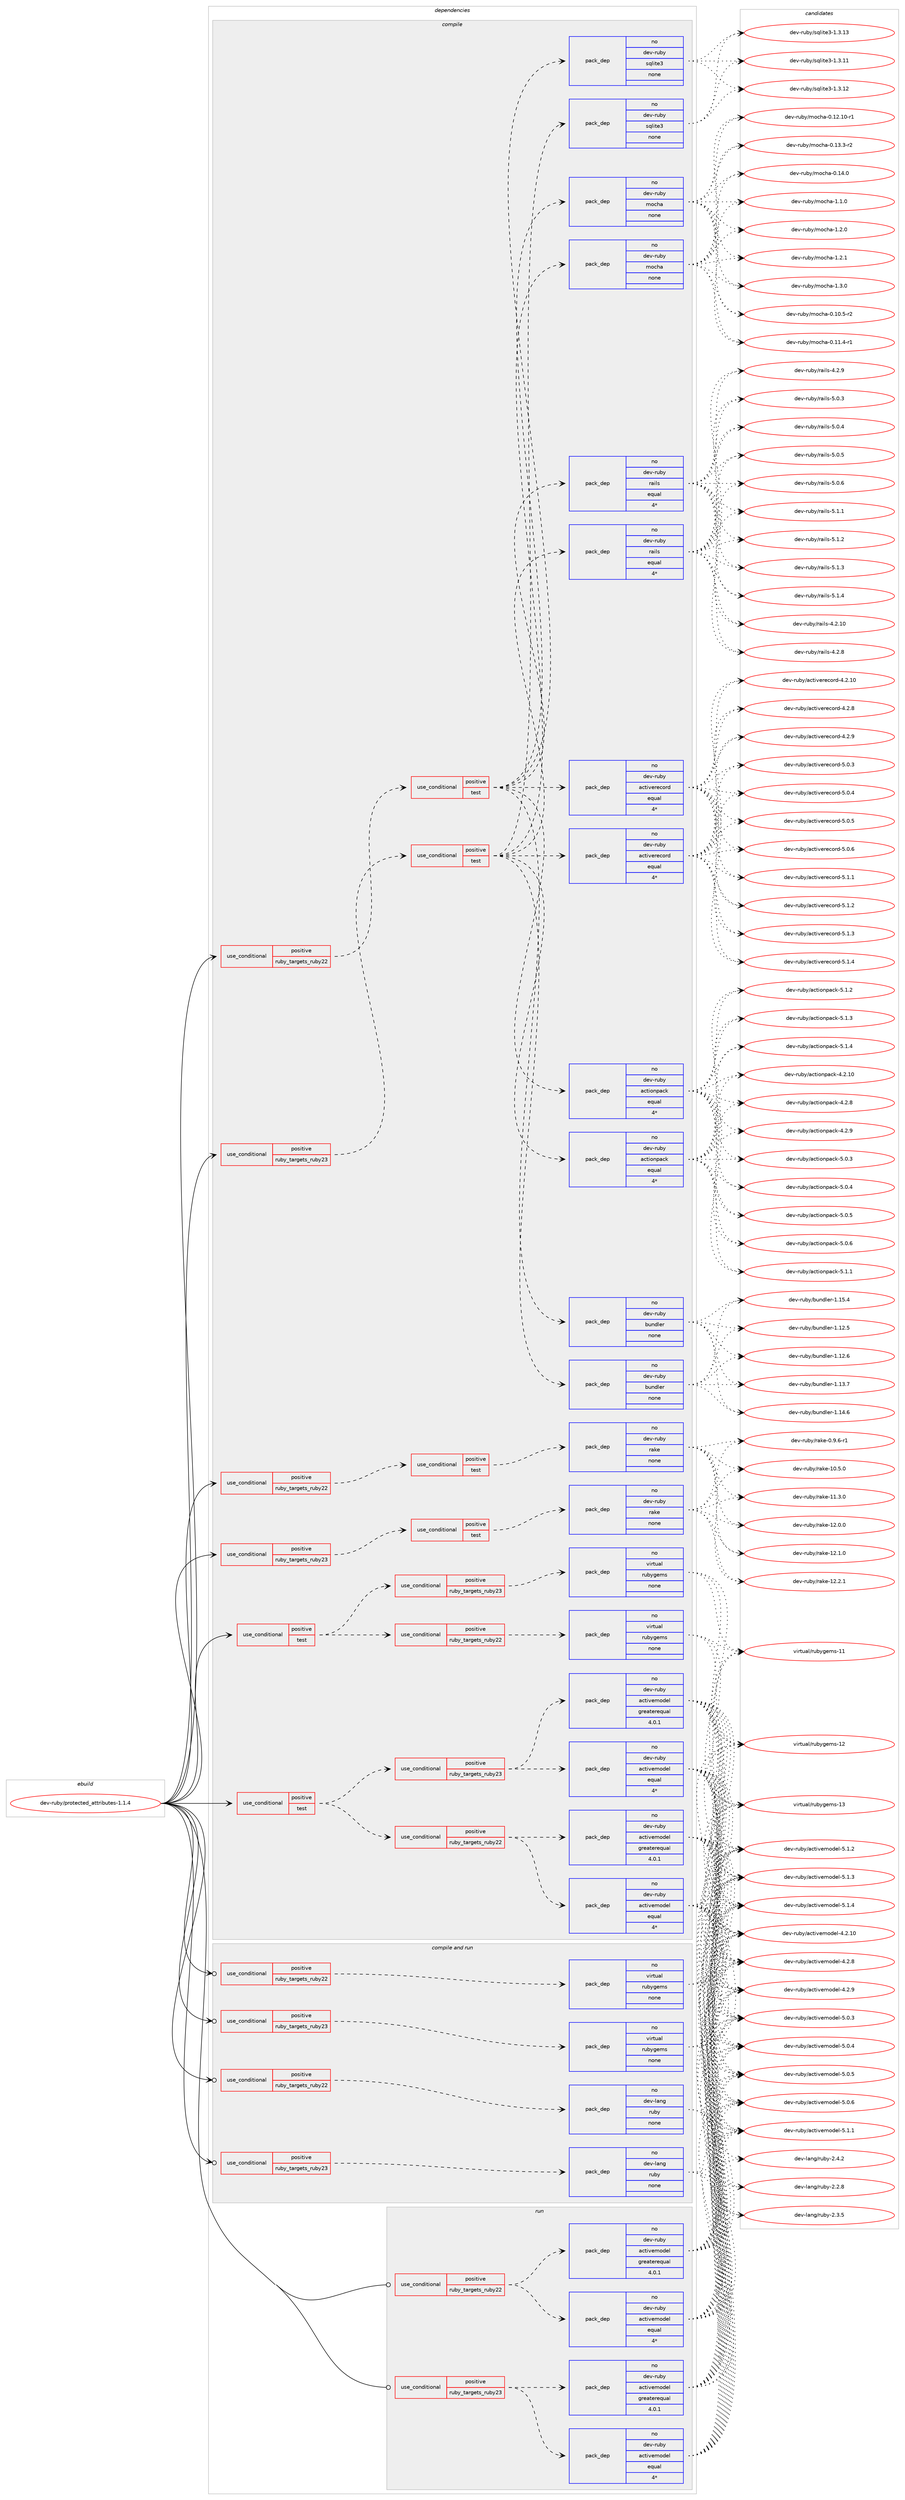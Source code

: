 digraph prolog {

# *************
# Graph options
# *************

newrank=true;
concentrate=true;
compound=true;
graph [rankdir=LR,fontname=Helvetica,fontsize=10,ranksep=1.5];#, ranksep=2.5, nodesep=0.2];
edge  [arrowhead=vee];
node  [fontname=Helvetica,fontsize=10];

# **********
# The ebuild
# **********

subgraph cluster_leftcol {
color=gray;
rank=same;
label=<<i>ebuild</i>>;
id [label="dev-ruby/protected_attributes-1.1.4", color=red, width=4, href="../dev-ruby/protected_attributes-1.1.4.svg"];
}

# ****************
# The dependencies
# ****************

subgraph cluster_midcol {
color=gray;
label=<<i>dependencies</i>>;
subgraph cluster_compile {
fillcolor="#eeeeee";
style=filled;
label=<<i>compile</i>>;
subgraph cond65537 {
dependency254802 [label=<<TABLE BORDER="0" CELLBORDER="1" CELLSPACING="0" CELLPADDING="4"><TR><TD ROWSPAN="3" CELLPADDING="10">use_conditional</TD></TR><TR><TD>positive</TD></TR><TR><TD>ruby_targets_ruby22</TD></TR></TABLE>>, shape=none, color=red];
subgraph cond65538 {
dependency254803 [label=<<TABLE BORDER="0" CELLBORDER="1" CELLSPACING="0" CELLPADDING="4"><TR><TD ROWSPAN="3" CELLPADDING="10">use_conditional</TD></TR><TR><TD>positive</TD></TR><TR><TD>test</TD></TR></TABLE>>, shape=none, color=red];
subgraph pack185151 {
dependency254804 [label=<<TABLE BORDER="0" CELLBORDER="1" CELLSPACING="0" CELLPADDING="4" WIDTH="220"><TR><TD ROWSPAN="6" CELLPADDING="30">pack_dep</TD></TR><TR><TD WIDTH="110">no</TD></TR><TR><TD>dev-ruby</TD></TR><TR><TD>bundler</TD></TR><TR><TD>none</TD></TR><TR><TD></TD></TR></TABLE>>, shape=none, color=blue];
}
dependency254803:e -> dependency254804:w [weight=20,style="dashed",arrowhead="vee"];
subgraph pack185152 {
dependency254805 [label=<<TABLE BORDER="0" CELLBORDER="1" CELLSPACING="0" CELLPADDING="4" WIDTH="220"><TR><TD ROWSPAN="6" CELLPADDING="30">pack_dep</TD></TR><TR><TD WIDTH="110">no</TD></TR><TR><TD>dev-ruby</TD></TR><TR><TD>actionpack</TD></TR><TR><TD>equal</TD></TR><TR><TD>4*</TD></TR></TABLE>>, shape=none, color=blue];
}
dependency254803:e -> dependency254805:w [weight=20,style="dashed",arrowhead="vee"];
subgraph pack185153 {
dependency254806 [label=<<TABLE BORDER="0" CELLBORDER="1" CELLSPACING="0" CELLPADDING="4" WIDTH="220"><TR><TD ROWSPAN="6" CELLPADDING="30">pack_dep</TD></TR><TR><TD WIDTH="110">no</TD></TR><TR><TD>dev-ruby</TD></TR><TR><TD>activerecord</TD></TR><TR><TD>equal</TD></TR><TR><TD>4*</TD></TR></TABLE>>, shape=none, color=blue];
}
dependency254803:e -> dependency254806:w [weight=20,style="dashed",arrowhead="vee"];
subgraph pack185154 {
dependency254807 [label=<<TABLE BORDER="0" CELLBORDER="1" CELLSPACING="0" CELLPADDING="4" WIDTH="220"><TR><TD ROWSPAN="6" CELLPADDING="30">pack_dep</TD></TR><TR><TD WIDTH="110">no</TD></TR><TR><TD>dev-ruby</TD></TR><TR><TD>rails</TD></TR><TR><TD>equal</TD></TR><TR><TD>4*</TD></TR></TABLE>>, shape=none, color=blue];
}
dependency254803:e -> dependency254807:w [weight=20,style="dashed",arrowhead="vee"];
subgraph pack185155 {
dependency254808 [label=<<TABLE BORDER="0" CELLBORDER="1" CELLSPACING="0" CELLPADDING="4" WIDTH="220"><TR><TD ROWSPAN="6" CELLPADDING="30">pack_dep</TD></TR><TR><TD WIDTH="110">no</TD></TR><TR><TD>dev-ruby</TD></TR><TR><TD>mocha</TD></TR><TR><TD>none</TD></TR><TR><TD></TD></TR></TABLE>>, shape=none, color=blue];
}
dependency254803:e -> dependency254808:w [weight=20,style="dashed",arrowhead="vee"];
subgraph pack185156 {
dependency254809 [label=<<TABLE BORDER="0" CELLBORDER="1" CELLSPACING="0" CELLPADDING="4" WIDTH="220"><TR><TD ROWSPAN="6" CELLPADDING="30">pack_dep</TD></TR><TR><TD WIDTH="110">no</TD></TR><TR><TD>dev-ruby</TD></TR><TR><TD>sqlite3</TD></TR><TR><TD>none</TD></TR><TR><TD></TD></TR></TABLE>>, shape=none, color=blue];
}
dependency254803:e -> dependency254809:w [weight=20,style="dashed",arrowhead="vee"];
}
dependency254802:e -> dependency254803:w [weight=20,style="dashed",arrowhead="vee"];
}
id:e -> dependency254802:w [weight=20,style="solid",arrowhead="vee"];
subgraph cond65539 {
dependency254810 [label=<<TABLE BORDER="0" CELLBORDER="1" CELLSPACING="0" CELLPADDING="4"><TR><TD ROWSPAN="3" CELLPADDING="10">use_conditional</TD></TR><TR><TD>positive</TD></TR><TR><TD>ruby_targets_ruby22</TD></TR></TABLE>>, shape=none, color=red];
subgraph cond65540 {
dependency254811 [label=<<TABLE BORDER="0" CELLBORDER="1" CELLSPACING="0" CELLPADDING="4"><TR><TD ROWSPAN="3" CELLPADDING="10">use_conditional</TD></TR><TR><TD>positive</TD></TR><TR><TD>test</TD></TR></TABLE>>, shape=none, color=red];
subgraph pack185157 {
dependency254812 [label=<<TABLE BORDER="0" CELLBORDER="1" CELLSPACING="0" CELLPADDING="4" WIDTH="220"><TR><TD ROWSPAN="6" CELLPADDING="30">pack_dep</TD></TR><TR><TD WIDTH="110">no</TD></TR><TR><TD>dev-ruby</TD></TR><TR><TD>rake</TD></TR><TR><TD>none</TD></TR><TR><TD></TD></TR></TABLE>>, shape=none, color=blue];
}
dependency254811:e -> dependency254812:w [weight=20,style="dashed",arrowhead="vee"];
}
dependency254810:e -> dependency254811:w [weight=20,style="dashed",arrowhead="vee"];
}
id:e -> dependency254810:w [weight=20,style="solid",arrowhead="vee"];
subgraph cond65541 {
dependency254813 [label=<<TABLE BORDER="0" CELLBORDER="1" CELLSPACING="0" CELLPADDING="4"><TR><TD ROWSPAN="3" CELLPADDING="10">use_conditional</TD></TR><TR><TD>positive</TD></TR><TR><TD>ruby_targets_ruby23</TD></TR></TABLE>>, shape=none, color=red];
subgraph cond65542 {
dependency254814 [label=<<TABLE BORDER="0" CELLBORDER="1" CELLSPACING="0" CELLPADDING="4"><TR><TD ROWSPAN="3" CELLPADDING="10">use_conditional</TD></TR><TR><TD>positive</TD></TR><TR><TD>test</TD></TR></TABLE>>, shape=none, color=red];
subgraph pack185158 {
dependency254815 [label=<<TABLE BORDER="0" CELLBORDER="1" CELLSPACING="0" CELLPADDING="4" WIDTH="220"><TR><TD ROWSPAN="6" CELLPADDING="30">pack_dep</TD></TR><TR><TD WIDTH="110">no</TD></TR><TR><TD>dev-ruby</TD></TR><TR><TD>bundler</TD></TR><TR><TD>none</TD></TR><TR><TD></TD></TR></TABLE>>, shape=none, color=blue];
}
dependency254814:e -> dependency254815:w [weight=20,style="dashed",arrowhead="vee"];
subgraph pack185159 {
dependency254816 [label=<<TABLE BORDER="0" CELLBORDER="1" CELLSPACING="0" CELLPADDING="4" WIDTH="220"><TR><TD ROWSPAN="6" CELLPADDING="30">pack_dep</TD></TR><TR><TD WIDTH="110">no</TD></TR><TR><TD>dev-ruby</TD></TR><TR><TD>actionpack</TD></TR><TR><TD>equal</TD></TR><TR><TD>4*</TD></TR></TABLE>>, shape=none, color=blue];
}
dependency254814:e -> dependency254816:w [weight=20,style="dashed",arrowhead="vee"];
subgraph pack185160 {
dependency254817 [label=<<TABLE BORDER="0" CELLBORDER="1" CELLSPACING="0" CELLPADDING="4" WIDTH="220"><TR><TD ROWSPAN="6" CELLPADDING="30">pack_dep</TD></TR><TR><TD WIDTH="110">no</TD></TR><TR><TD>dev-ruby</TD></TR><TR><TD>activerecord</TD></TR><TR><TD>equal</TD></TR><TR><TD>4*</TD></TR></TABLE>>, shape=none, color=blue];
}
dependency254814:e -> dependency254817:w [weight=20,style="dashed",arrowhead="vee"];
subgraph pack185161 {
dependency254818 [label=<<TABLE BORDER="0" CELLBORDER="1" CELLSPACING="0" CELLPADDING="4" WIDTH="220"><TR><TD ROWSPAN="6" CELLPADDING="30">pack_dep</TD></TR><TR><TD WIDTH="110">no</TD></TR><TR><TD>dev-ruby</TD></TR><TR><TD>rails</TD></TR><TR><TD>equal</TD></TR><TR><TD>4*</TD></TR></TABLE>>, shape=none, color=blue];
}
dependency254814:e -> dependency254818:w [weight=20,style="dashed",arrowhead="vee"];
subgraph pack185162 {
dependency254819 [label=<<TABLE BORDER="0" CELLBORDER="1" CELLSPACING="0" CELLPADDING="4" WIDTH="220"><TR><TD ROWSPAN="6" CELLPADDING="30">pack_dep</TD></TR><TR><TD WIDTH="110">no</TD></TR><TR><TD>dev-ruby</TD></TR><TR><TD>mocha</TD></TR><TR><TD>none</TD></TR><TR><TD></TD></TR></TABLE>>, shape=none, color=blue];
}
dependency254814:e -> dependency254819:w [weight=20,style="dashed",arrowhead="vee"];
subgraph pack185163 {
dependency254820 [label=<<TABLE BORDER="0" CELLBORDER="1" CELLSPACING="0" CELLPADDING="4" WIDTH="220"><TR><TD ROWSPAN="6" CELLPADDING="30">pack_dep</TD></TR><TR><TD WIDTH="110">no</TD></TR><TR><TD>dev-ruby</TD></TR><TR><TD>sqlite3</TD></TR><TR><TD>none</TD></TR><TR><TD></TD></TR></TABLE>>, shape=none, color=blue];
}
dependency254814:e -> dependency254820:w [weight=20,style="dashed",arrowhead="vee"];
}
dependency254813:e -> dependency254814:w [weight=20,style="dashed",arrowhead="vee"];
}
id:e -> dependency254813:w [weight=20,style="solid",arrowhead="vee"];
subgraph cond65543 {
dependency254821 [label=<<TABLE BORDER="0" CELLBORDER="1" CELLSPACING="0" CELLPADDING="4"><TR><TD ROWSPAN="3" CELLPADDING="10">use_conditional</TD></TR><TR><TD>positive</TD></TR><TR><TD>ruby_targets_ruby23</TD></TR></TABLE>>, shape=none, color=red];
subgraph cond65544 {
dependency254822 [label=<<TABLE BORDER="0" CELLBORDER="1" CELLSPACING="0" CELLPADDING="4"><TR><TD ROWSPAN="3" CELLPADDING="10">use_conditional</TD></TR><TR><TD>positive</TD></TR><TR><TD>test</TD></TR></TABLE>>, shape=none, color=red];
subgraph pack185164 {
dependency254823 [label=<<TABLE BORDER="0" CELLBORDER="1" CELLSPACING="0" CELLPADDING="4" WIDTH="220"><TR><TD ROWSPAN="6" CELLPADDING="30">pack_dep</TD></TR><TR><TD WIDTH="110">no</TD></TR><TR><TD>dev-ruby</TD></TR><TR><TD>rake</TD></TR><TR><TD>none</TD></TR><TR><TD></TD></TR></TABLE>>, shape=none, color=blue];
}
dependency254822:e -> dependency254823:w [weight=20,style="dashed",arrowhead="vee"];
}
dependency254821:e -> dependency254822:w [weight=20,style="dashed",arrowhead="vee"];
}
id:e -> dependency254821:w [weight=20,style="solid",arrowhead="vee"];
subgraph cond65545 {
dependency254824 [label=<<TABLE BORDER="0" CELLBORDER="1" CELLSPACING="0" CELLPADDING="4"><TR><TD ROWSPAN="3" CELLPADDING="10">use_conditional</TD></TR><TR><TD>positive</TD></TR><TR><TD>test</TD></TR></TABLE>>, shape=none, color=red];
subgraph cond65546 {
dependency254825 [label=<<TABLE BORDER="0" CELLBORDER="1" CELLSPACING="0" CELLPADDING="4"><TR><TD ROWSPAN="3" CELLPADDING="10">use_conditional</TD></TR><TR><TD>positive</TD></TR><TR><TD>ruby_targets_ruby22</TD></TR></TABLE>>, shape=none, color=red];
subgraph pack185165 {
dependency254826 [label=<<TABLE BORDER="0" CELLBORDER="1" CELLSPACING="0" CELLPADDING="4" WIDTH="220"><TR><TD ROWSPAN="6" CELLPADDING="30">pack_dep</TD></TR><TR><TD WIDTH="110">no</TD></TR><TR><TD>dev-ruby</TD></TR><TR><TD>activemodel</TD></TR><TR><TD>equal</TD></TR><TR><TD>4*</TD></TR></TABLE>>, shape=none, color=blue];
}
dependency254825:e -> dependency254826:w [weight=20,style="dashed",arrowhead="vee"];
subgraph pack185166 {
dependency254827 [label=<<TABLE BORDER="0" CELLBORDER="1" CELLSPACING="0" CELLPADDING="4" WIDTH="220"><TR><TD ROWSPAN="6" CELLPADDING="30">pack_dep</TD></TR><TR><TD WIDTH="110">no</TD></TR><TR><TD>dev-ruby</TD></TR><TR><TD>activemodel</TD></TR><TR><TD>greaterequal</TD></TR><TR><TD>4.0.1</TD></TR></TABLE>>, shape=none, color=blue];
}
dependency254825:e -> dependency254827:w [weight=20,style="dashed",arrowhead="vee"];
}
dependency254824:e -> dependency254825:w [weight=20,style="dashed",arrowhead="vee"];
subgraph cond65547 {
dependency254828 [label=<<TABLE BORDER="0" CELLBORDER="1" CELLSPACING="0" CELLPADDING="4"><TR><TD ROWSPAN="3" CELLPADDING="10">use_conditional</TD></TR><TR><TD>positive</TD></TR><TR><TD>ruby_targets_ruby23</TD></TR></TABLE>>, shape=none, color=red];
subgraph pack185167 {
dependency254829 [label=<<TABLE BORDER="0" CELLBORDER="1" CELLSPACING="0" CELLPADDING="4" WIDTH="220"><TR><TD ROWSPAN="6" CELLPADDING="30">pack_dep</TD></TR><TR><TD WIDTH="110">no</TD></TR><TR><TD>dev-ruby</TD></TR><TR><TD>activemodel</TD></TR><TR><TD>equal</TD></TR><TR><TD>4*</TD></TR></TABLE>>, shape=none, color=blue];
}
dependency254828:e -> dependency254829:w [weight=20,style="dashed",arrowhead="vee"];
subgraph pack185168 {
dependency254830 [label=<<TABLE BORDER="0" CELLBORDER="1" CELLSPACING="0" CELLPADDING="4" WIDTH="220"><TR><TD ROWSPAN="6" CELLPADDING="30">pack_dep</TD></TR><TR><TD WIDTH="110">no</TD></TR><TR><TD>dev-ruby</TD></TR><TR><TD>activemodel</TD></TR><TR><TD>greaterequal</TD></TR><TR><TD>4.0.1</TD></TR></TABLE>>, shape=none, color=blue];
}
dependency254828:e -> dependency254830:w [weight=20,style="dashed",arrowhead="vee"];
}
dependency254824:e -> dependency254828:w [weight=20,style="dashed",arrowhead="vee"];
}
id:e -> dependency254824:w [weight=20,style="solid",arrowhead="vee"];
subgraph cond65548 {
dependency254831 [label=<<TABLE BORDER="0" CELLBORDER="1" CELLSPACING="0" CELLPADDING="4"><TR><TD ROWSPAN="3" CELLPADDING="10">use_conditional</TD></TR><TR><TD>positive</TD></TR><TR><TD>test</TD></TR></TABLE>>, shape=none, color=red];
subgraph cond65549 {
dependency254832 [label=<<TABLE BORDER="0" CELLBORDER="1" CELLSPACING="0" CELLPADDING="4"><TR><TD ROWSPAN="3" CELLPADDING="10">use_conditional</TD></TR><TR><TD>positive</TD></TR><TR><TD>ruby_targets_ruby22</TD></TR></TABLE>>, shape=none, color=red];
subgraph pack185169 {
dependency254833 [label=<<TABLE BORDER="0" CELLBORDER="1" CELLSPACING="0" CELLPADDING="4" WIDTH="220"><TR><TD ROWSPAN="6" CELLPADDING="30">pack_dep</TD></TR><TR><TD WIDTH="110">no</TD></TR><TR><TD>virtual</TD></TR><TR><TD>rubygems</TD></TR><TR><TD>none</TD></TR><TR><TD></TD></TR></TABLE>>, shape=none, color=blue];
}
dependency254832:e -> dependency254833:w [weight=20,style="dashed",arrowhead="vee"];
}
dependency254831:e -> dependency254832:w [weight=20,style="dashed",arrowhead="vee"];
subgraph cond65550 {
dependency254834 [label=<<TABLE BORDER="0" CELLBORDER="1" CELLSPACING="0" CELLPADDING="4"><TR><TD ROWSPAN="3" CELLPADDING="10">use_conditional</TD></TR><TR><TD>positive</TD></TR><TR><TD>ruby_targets_ruby23</TD></TR></TABLE>>, shape=none, color=red];
subgraph pack185170 {
dependency254835 [label=<<TABLE BORDER="0" CELLBORDER="1" CELLSPACING="0" CELLPADDING="4" WIDTH="220"><TR><TD ROWSPAN="6" CELLPADDING="30">pack_dep</TD></TR><TR><TD WIDTH="110">no</TD></TR><TR><TD>virtual</TD></TR><TR><TD>rubygems</TD></TR><TR><TD>none</TD></TR><TR><TD></TD></TR></TABLE>>, shape=none, color=blue];
}
dependency254834:e -> dependency254835:w [weight=20,style="dashed",arrowhead="vee"];
}
dependency254831:e -> dependency254834:w [weight=20,style="dashed",arrowhead="vee"];
}
id:e -> dependency254831:w [weight=20,style="solid",arrowhead="vee"];
}
subgraph cluster_compileandrun {
fillcolor="#eeeeee";
style=filled;
label=<<i>compile and run</i>>;
subgraph cond65551 {
dependency254836 [label=<<TABLE BORDER="0" CELLBORDER="1" CELLSPACING="0" CELLPADDING="4"><TR><TD ROWSPAN="3" CELLPADDING="10">use_conditional</TD></TR><TR><TD>positive</TD></TR><TR><TD>ruby_targets_ruby22</TD></TR></TABLE>>, shape=none, color=red];
subgraph pack185171 {
dependency254837 [label=<<TABLE BORDER="0" CELLBORDER="1" CELLSPACING="0" CELLPADDING="4" WIDTH="220"><TR><TD ROWSPAN="6" CELLPADDING="30">pack_dep</TD></TR><TR><TD WIDTH="110">no</TD></TR><TR><TD>dev-lang</TD></TR><TR><TD>ruby</TD></TR><TR><TD>none</TD></TR><TR><TD></TD></TR></TABLE>>, shape=none, color=blue];
}
dependency254836:e -> dependency254837:w [weight=20,style="dashed",arrowhead="vee"];
}
id:e -> dependency254836:w [weight=20,style="solid",arrowhead="odotvee"];
subgraph cond65552 {
dependency254838 [label=<<TABLE BORDER="0" CELLBORDER="1" CELLSPACING="0" CELLPADDING="4"><TR><TD ROWSPAN="3" CELLPADDING="10">use_conditional</TD></TR><TR><TD>positive</TD></TR><TR><TD>ruby_targets_ruby22</TD></TR></TABLE>>, shape=none, color=red];
subgraph pack185172 {
dependency254839 [label=<<TABLE BORDER="0" CELLBORDER="1" CELLSPACING="0" CELLPADDING="4" WIDTH="220"><TR><TD ROWSPAN="6" CELLPADDING="30">pack_dep</TD></TR><TR><TD WIDTH="110">no</TD></TR><TR><TD>virtual</TD></TR><TR><TD>rubygems</TD></TR><TR><TD>none</TD></TR><TR><TD></TD></TR></TABLE>>, shape=none, color=blue];
}
dependency254838:e -> dependency254839:w [weight=20,style="dashed",arrowhead="vee"];
}
id:e -> dependency254838:w [weight=20,style="solid",arrowhead="odotvee"];
subgraph cond65553 {
dependency254840 [label=<<TABLE BORDER="0" CELLBORDER="1" CELLSPACING="0" CELLPADDING="4"><TR><TD ROWSPAN="3" CELLPADDING="10">use_conditional</TD></TR><TR><TD>positive</TD></TR><TR><TD>ruby_targets_ruby23</TD></TR></TABLE>>, shape=none, color=red];
subgraph pack185173 {
dependency254841 [label=<<TABLE BORDER="0" CELLBORDER="1" CELLSPACING="0" CELLPADDING="4" WIDTH="220"><TR><TD ROWSPAN="6" CELLPADDING="30">pack_dep</TD></TR><TR><TD WIDTH="110">no</TD></TR><TR><TD>dev-lang</TD></TR><TR><TD>ruby</TD></TR><TR><TD>none</TD></TR><TR><TD></TD></TR></TABLE>>, shape=none, color=blue];
}
dependency254840:e -> dependency254841:w [weight=20,style="dashed",arrowhead="vee"];
}
id:e -> dependency254840:w [weight=20,style="solid",arrowhead="odotvee"];
subgraph cond65554 {
dependency254842 [label=<<TABLE BORDER="0" CELLBORDER="1" CELLSPACING="0" CELLPADDING="4"><TR><TD ROWSPAN="3" CELLPADDING="10">use_conditional</TD></TR><TR><TD>positive</TD></TR><TR><TD>ruby_targets_ruby23</TD></TR></TABLE>>, shape=none, color=red];
subgraph pack185174 {
dependency254843 [label=<<TABLE BORDER="0" CELLBORDER="1" CELLSPACING="0" CELLPADDING="4" WIDTH="220"><TR><TD ROWSPAN="6" CELLPADDING="30">pack_dep</TD></TR><TR><TD WIDTH="110">no</TD></TR><TR><TD>virtual</TD></TR><TR><TD>rubygems</TD></TR><TR><TD>none</TD></TR><TR><TD></TD></TR></TABLE>>, shape=none, color=blue];
}
dependency254842:e -> dependency254843:w [weight=20,style="dashed",arrowhead="vee"];
}
id:e -> dependency254842:w [weight=20,style="solid",arrowhead="odotvee"];
}
subgraph cluster_run {
fillcolor="#eeeeee";
style=filled;
label=<<i>run</i>>;
subgraph cond65555 {
dependency254844 [label=<<TABLE BORDER="0" CELLBORDER="1" CELLSPACING="0" CELLPADDING="4"><TR><TD ROWSPAN="3" CELLPADDING="10">use_conditional</TD></TR><TR><TD>positive</TD></TR><TR><TD>ruby_targets_ruby22</TD></TR></TABLE>>, shape=none, color=red];
subgraph pack185175 {
dependency254845 [label=<<TABLE BORDER="0" CELLBORDER="1" CELLSPACING="0" CELLPADDING="4" WIDTH="220"><TR><TD ROWSPAN="6" CELLPADDING="30">pack_dep</TD></TR><TR><TD WIDTH="110">no</TD></TR><TR><TD>dev-ruby</TD></TR><TR><TD>activemodel</TD></TR><TR><TD>equal</TD></TR><TR><TD>4*</TD></TR></TABLE>>, shape=none, color=blue];
}
dependency254844:e -> dependency254845:w [weight=20,style="dashed",arrowhead="vee"];
subgraph pack185176 {
dependency254846 [label=<<TABLE BORDER="0" CELLBORDER="1" CELLSPACING="0" CELLPADDING="4" WIDTH="220"><TR><TD ROWSPAN="6" CELLPADDING="30">pack_dep</TD></TR><TR><TD WIDTH="110">no</TD></TR><TR><TD>dev-ruby</TD></TR><TR><TD>activemodel</TD></TR><TR><TD>greaterequal</TD></TR><TR><TD>4.0.1</TD></TR></TABLE>>, shape=none, color=blue];
}
dependency254844:e -> dependency254846:w [weight=20,style="dashed",arrowhead="vee"];
}
id:e -> dependency254844:w [weight=20,style="solid",arrowhead="odot"];
subgraph cond65556 {
dependency254847 [label=<<TABLE BORDER="0" CELLBORDER="1" CELLSPACING="0" CELLPADDING="4"><TR><TD ROWSPAN="3" CELLPADDING="10">use_conditional</TD></TR><TR><TD>positive</TD></TR><TR><TD>ruby_targets_ruby23</TD></TR></TABLE>>, shape=none, color=red];
subgraph pack185177 {
dependency254848 [label=<<TABLE BORDER="0" CELLBORDER="1" CELLSPACING="0" CELLPADDING="4" WIDTH="220"><TR><TD ROWSPAN="6" CELLPADDING="30">pack_dep</TD></TR><TR><TD WIDTH="110">no</TD></TR><TR><TD>dev-ruby</TD></TR><TR><TD>activemodel</TD></TR><TR><TD>equal</TD></TR><TR><TD>4*</TD></TR></TABLE>>, shape=none, color=blue];
}
dependency254847:e -> dependency254848:w [weight=20,style="dashed",arrowhead="vee"];
subgraph pack185178 {
dependency254849 [label=<<TABLE BORDER="0" CELLBORDER="1" CELLSPACING="0" CELLPADDING="4" WIDTH="220"><TR><TD ROWSPAN="6" CELLPADDING="30">pack_dep</TD></TR><TR><TD WIDTH="110">no</TD></TR><TR><TD>dev-ruby</TD></TR><TR><TD>activemodel</TD></TR><TR><TD>greaterequal</TD></TR><TR><TD>4.0.1</TD></TR></TABLE>>, shape=none, color=blue];
}
dependency254847:e -> dependency254849:w [weight=20,style="dashed",arrowhead="vee"];
}
id:e -> dependency254847:w [weight=20,style="solid",arrowhead="odot"];
}
}

# **************
# The candidates
# **************

subgraph cluster_choices {
rank=same;
color=gray;
label=<<i>candidates</i>>;

subgraph choice185151 {
color=black;
nodesep=1;
choice1001011184511411798121479811711010010810111445494649504653 [label="dev-ruby/bundler-1.12.5", color=red, width=4,href="../dev-ruby/bundler-1.12.5.svg"];
choice1001011184511411798121479811711010010810111445494649504654 [label="dev-ruby/bundler-1.12.6", color=red, width=4,href="../dev-ruby/bundler-1.12.6.svg"];
choice1001011184511411798121479811711010010810111445494649514655 [label="dev-ruby/bundler-1.13.7", color=red, width=4,href="../dev-ruby/bundler-1.13.7.svg"];
choice1001011184511411798121479811711010010810111445494649524654 [label="dev-ruby/bundler-1.14.6", color=red, width=4,href="../dev-ruby/bundler-1.14.6.svg"];
choice1001011184511411798121479811711010010810111445494649534652 [label="dev-ruby/bundler-1.15.4", color=red, width=4,href="../dev-ruby/bundler-1.15.4.svg"];
dependency254804:e -> choice1001011184511411798121479811711010010810111445494649504653:w [style=dotted,weight="100"];
dependency254804:e -> choice1001011184511411798121479811711010010810111445494649504654:w [style=dotted,weight="100"];
dependency254804:e -> choice1001011184511411798121479811711010010810111445494649514655:w [style=dotted,weight="100"];
dependency254804:e -> choice1001011184511411798121479811711010010810111445494649524654:w [style=dotted,weight="100"];
dependency254804:e -> choice1001011184511411798121479811711010010810111445494649534652:w [style=dotted,weight="100"];
}
subgraph choice185152 {
color=black;
nodesep=1;
choice1001011184511411798121479799116105111110112979910745524650464948 [label="dev-ruby/actionpack-4.2.10", color=red, width=4,href="../dev-ruby/actionpack-4.2.10.svg"];
choice10010111845114117981214797991161051111101129799107455246504656 [label="dev-ruby/actionpack-4.2.8", color=red, width=4,href="../dev-ruby/actionpack-4.2.8.svg"];
choice10010111845114117981214797991161051111101129799107455246504657 [label="dev-ruby/actionpack-4.2.9", color=red, width=4,href="../dev-ruby/actionpack-4.2.9.svg"];
choice10010111845114117981214797991161051111101129799107455346484651 [label="dev-ruby/actionpack-5.0.3", color=red, width=4,href="../dev-ruby/actionpack-5.0.3.svg"];
choice10010111845114117981214797991161051111101129799107455346484652 [label="dev-ruby/actionpack-5.0.4", color=red, width=4,href="../dev-ruby/actionpack-5.0.4.svg"];
choice10010111845114117981214797991161051111101129799107455346484653 [label="dev-ruby/actionpack-5.0.5", color=red, width=4,href="../dev-ruby/actionpack-5.0.5.svg"];
choice10010111845114117981214797991161051111101129799107455346484654 [label="dev-ruby/actionpack-5.0.6", color=red, width=4,href="../dev-ruby/actionpack-5.0.6.svg"];
choice10010111845114117981214797991161051111101129799107455346494649 [label="dev-ruby/actionpack-5.1.1", color=red, width=4,href="../dev-ruby/actionpack-5.1.1.svg"];
choice10010111845114117981214797991161051111101129799107455346494650 [label="dev-ruby/actionpack-5.1.2", color=red, width=4,href="../dev-ruby/actionpack-5.1.2.svg"];
choice10010111845114117981214797991161051111101129799107455346494651 [label="dev-ruby/actionpack-5.1.3", color=red, width=4,href="../dev-ruby/actionpack-5.1.3.svg"];
choice10010111845114117981214797991161051111101129799107455346494652 [label="dev-ruby/actionpack-5.1.4", color=red, width=4,href="../dev-ruby/actionpack-5.1.4.svg"];
dependency254805:e -> choice1001011184511411798121479799116105111110112979910745524650464948:w [style=dotted,weight="100"];
dependency254805:e -> choice10010111845114117981214797991161051111101129799107455246504656:w [style=dotted,weight="100"];
dependency254805:e -> choice10010111845114117981214797991161051111101129799107455246504657:w [style=dotted,weight="100"];
dependency254805:e -> choice10010111845114117981214797991161051111101129799107455346484651:w [style=dotted,weight="100"];
dependency254805:e -> choice10010111845114117981214797991161051111101129799107455346484652:w [style=dotted,weight="100"];
dependency254805:e -> choice10010111845114117981214797991161051111101129799107455346484653:w [style=dotted,weight="100"];
dependency254805:e -> choice10010111845114117981214797991161051111101129799107455346484654:w [style=dotted,weight="100"];
dependency254805:e -> choice10010111845114117981214797991161051111101129799107455346494649:w [style=dotted,weight="100"];
dependency254805:e -> choice10010111845114117981214797991161051111101129799107455346494650:w [style=dotted,weight="100"];
dependency254805:e -> choice10010111845114117981214797991161051111101129799107455346494651:w [style=dotted,weight="100"];
dependency254805:e -> choice10010111845114117981214797991161051111101129799107455346494652:w [style=dotted,weight="100"];
}
subgraph choice185153 {
color=black;
nodesep=1;
choice10010111845114117981214797991161051181011141019911111410045524650464948 [label="dev-ruby/activerecord-4.2.10", color=red, width=4,href="../dev-ruby/activerecord-4.2.10.svg"];
choice100101118451141179812147979911610511810111410199111114100455246504656 [label="dev-ruby/activerecord-4.2.8", color=red, width=4,href="../dev-ruby/activerecord-4.2.8.svg"];
choice100101118451141179812147979911610511810111410199111114100455246504657 [label="dev-ruby/activerecord-4.2.9", color=red, width=4,href="../dev-ruby/activerecord-4.2.9.svg"];
choice100101118451141179812147979911610511810111410199111114100455346484651 [label="dev-ruby/activerecord-5.0.3", color=red, width=4,href="../dev-ruby/activerecord-5.0.3.svg"];
choice100101118451141179812147979911610511810111410199111114100455346484652 [label="dev-ruby/activerecord-5.0.4", color=red, width=4,href="../dev-ruby/activerecord-5.0.4.svg"];
choice100101118451141179812147979911610511810111410199111114100455346484653 [label="dev-ruby/activerecord-5.0.5", color=red, width=4,href="../dev-ruby/activerecord-5.0.5.svg"];
choice100101118451141179812147979911610511810111410199111114100455346484654 [label="dev-ruby/activerecord-5.0.6", color=red, width=4,href="../dev-ruby/activerecord-5.0.6.svg"];
choice100101118451141179812147979911610511810111410199111114100455346494649 [label="dev-ruby/activerecord-5.1.1", color=red, width=4,href="../dev-ruby/activerecord-5.1.1.svg"];
choice100101118451141179812147979911610511810111410199111114100455346494650 [label="dev-ruby/activerecord-5.1.2", color=red, width=4,href="../dev-ruby/activerecord-5.1.2.svg"];
choice100101118451141179812147979911610511810111410199111114100455346494651 [label="dev-ruby/activerecord-5.1.3", color=red, width=4,href="../dev-ruby/activerecord-5.1.3.svg"];
choice100101118451141179812147979911610511810111410199111114100455346494652 [label="dev-ruby/activerecord-5.1.4", color=red, width=4,href="../dev-ruby/activerecord-5.1.4.svg"];
dependency254806:e -> choice10010111845114117981214797991161051181011141019911111410045524650464948:w [style=dotted,weight="100"];
dependency254806:e -> choice100101118451141179812147979911610511810111410199111114100455246504656:w [style=dotted,weight="100"];
dependency254806:e -> choice100101118451141179812147979911610511810111410199111114100455246504657:w [style=dotted,weight="100"];
dependency254806:e -> choice100101118451141179812147979911610511810111410199111114100455346484651:w [style=dotted,weight="100"];
dependency254806:e -> choice100101118451141179812147979911610511810111410199111114100455346484652:w [style=dotted,weight="100"];
dependency254806:e -> choice100101118451141179812147979911610511810111410199111114100455346484653:w [style=dotted,weight="100"];
dependency254806:e -> choice100101118451141179812147979911610511810111410199111114100455346484654:w [style=dotted,weight="100"];
dependency254806:e -> choice100101118451141179812147979911610511810111410199111114100455346494649:w [style=dotted,weight="100"];
dependency254806:e -> choice100101118451141179812147979911610511810111410199111114100455346494650:w [style=dotted,weight="100"];
dependency254806:e -> choice100101118451141179812147979911610511810111410199111114100455346494651:w [style=dotted,weight="100"];
dependency254806:e -> choice100101118451141179812147979911610511810111410199111114100455346494652:w [style=dotted,weight="100"];
}
subgraph choice185154 {
color=black;
nodesep=1;
choice1001011184511411798121471149710510811545524650464948 [label="dev-ruby/rails-4.2.10", color=red, width=4,href="../dev-ruby/rails-4.2.10.svg"];
choice10010111845114117981214711497105108115455246504656 [label="dev-ruby/rails-4.2.8", color=red, width=4,href="../dev-ruby/rails-4.2.8.svg"];
choice10010111845114117981214711497105108115455246504657 [label="dev-ruby/rails-4.2.9", color=red, width=4,href="../dev-ruby/rails-4.2.9.svg"];
choice10010111845114117981214711497105108115455346484651 [label="dev-ruby/rails-5.0.3", color=red, width=4,href="../dev-ruby/rails-5.0.3.svg"];
choice10010111845114117981214711497105108115455346484652 [label="dev-ruby/rails-5.0.4", color=red, width=4,href="../dev-ruby/rails-5.0.4.svg"];
choice10010111845114117981214711497105108115455346484653 [label="dev-ruby/rails-5.0.5", color=red, width=4,href="../dev-ruby/rails-5.0.5.svg"];
choice10010111845114117981214711497105108115455346484654 [label="dev-ruby/rails-5.0.6", color=red, width=4,href="../dev-ruby/rails-5.0.6.svg"];
choice10010111845114117981214711497105108115455346494649 [label="dev-ruby/rails-5.1.1", color=red, width=4,href="../dev-ruby/rails-5.1.1.svg"];
choice10010111845114117981214711497105108115455346494650 [label="dev-ruby/rails-5.1.2", color=red, width=4,href="../dev-ruby/rails-5.1.2.svg"];
choice10010111845114117981214711497105108115455346494651 [label="dev-ruby/rails-5.1.3", color=red, width=4,href="../dev-ruby/rails-5.1.3.svg"];
choice10010111845114117981214711497105108115455346494652 [label="dev-ruby/rails-5.1.4", color=red, width=4,href="../dev-ruby/rails-5.1.4.svg"];
dependency254807:e -> choice1001011184511411798121471149710510811545524650464948:w [style=dotted,weight="100"];
dependency254807:e -> choice10010111845114117981214711497105108115455246504656:w [style=dotted,weight="100"];
dependency254807:e -> choice10010111845114117981214711497105108115455246504657:w [style=dotted,weight="100"];
dependency254807:e -> choice10010111845114117981214711497105108115455346484651:w [style=dotted,weight="100"];
dependency254807:e -> choice10010111845114117981214711497105108115455346484652:w [style=dotted,weight="100"];
dependency254807:e -> choice10010111845114117981214711497105108115455346484653:w [style=dotted,weight="100"];
dependency254807:e -> choice10010111845114117981214711497105108115455346484654:w [style=dotted,weight="100"];
dependency254807:e -> choice10010111845114117981214711497105108115455346494649:w [style=dotted,weight="100"];
dependency254807:e -> choice10010111845114117981214711497105108115455346494650:w [style=dotted,weight="100"];
dependency254807:e -> choice10010111845114117981214711497105108115455346494651:w [style=dotted,weight="100"];
dependency254807:e -> choice10010111845114117981214711497105108115455346494652:w [style=dotted,weight="100"];
}
subgraph choice185155 {
color=black;
nodesep=1;
choice1001011184511411798121471091119910497454846494846534511450 [label="dev-ruby/mocha-0.10.5-r2", color=red, width=4,href="../dev-ruby/mocha-0.10.5-r2.svg"];
choice1001011184511411798121471091119910497454846494946524511449 [label="dev-ruby/mocha-0.11.4-r1", color=red, width=4,href="../dev-ruby/mocha-0.11.4-r1.svg"];
choice100101118451141179812147109111991049745484649504649484511449 [label="dev-ruby/mocha-0.12.10-r1", color=red, width=4,href="../dev-ruby/mocha-0.12.10-r1.svg"];
choice1001011184511411798121471091119910497454846495146514511450 [label="dev-ruby/mocha-0.13.3-r2", color=red, width=4,href="../dev-ruby/mocha-0.13.3-r2.svg"];
choice100101118451141179812147109111991049745484649524648 [label="dev-ruby/mocha-0.14.0", color=red, width=4,href="../dev-ruby/mocha-0.14.0.svg"];
choice1001011184511411798121471091119910497454946494648 [label="dev-ruby/mocha-1.1.0", color=red, width=4,href="../dev-ruby/mocha-1.1.0.svg"];
choice1001011184511411798121471091119910497454946504648 [label="dev-ruby/mocha-1.2.0", color=red, width=4,href="../dev-ruby/mocha-1.2.0.svg"];
choice1001011184511411798121471091119910497454946504649 [label="dev-ruby/mocha-1.2.1", color=red, width=4,href="../dev-ruby/mocha-1.2.1.svg"];
choice1001011184511411798121471091119910497454946514648 [label="dev-ruby/mocha-1.3.0", color=red, width=4,href="../dev-ruby/mocha-1.3.0.svg"];
dependency254808:e -> choice1001011184511411798121471091119910497454846494846534511450:w [style=dotted,weight="100"];
dependency254808:e -> choice1001011184511411798121471091119910497454846494946524511449:w [style=dotted,weight="100"];
dependency254808:e -> choice100101118451141179812147109111991049745484649504649484511449:w [style=dotted,weight="100"];
dependency254808:e -> choice1001011184511411798121471091119910497454846495146514511450:w [style=dotted,weight="100"];
dependency254808:e -> choice100101118451141179812147109111991049745484649524648:w [style=dotted,weight="100"];
dependency254808:e -> choice1001011184511411798121471091119910497454946494648:w [style=dotted,weight="100"];
dependency254808:e -> choice1001011184511411798121471091119910497454946504648:w [style=dotted,weight="100"];
dependency254808:e -> choice1001011184511411798121471091119910497454946504649:w [style=dotted,weight="100"];
dependency254808:e -> choice1001011184511411798121471091119910497454946514648:w [style=dotted,weight="100"];
}
subgraph choice185156 {
color=black;
nodesep=1;
choice1001011184511411798121471151131081051161015145494651464949 [label="dev-ruby/sqlite3-1.3.11", color=red, width=4,href="../dev-ruby/sqlite3-1.3.11.svg"];
choice1001011184511411798121471151131081051161015145494651464950 [label="dev-ruby/sqlite3-1.3.12", color=red, width=4,href="../dev-ruby/sqlite3-1.3.12.svg"];
choice1001011184511411798121471151131081051161015145494651464951 [label="dev-ruby/sqlite3-1.3.13", color=red, width=4,href="../dev-ruby/sqlite3-1.3.13.svg"];
dependency254809:e -> choice1001011184511411798121471151131081051161015145494651464949:w [style=dotted,weight="100"];
dependency254809:e -> choice1001011184511411798121471151131081051161015145494651464950:w [style=dotted,weight="100"];
dependency254809:e -> choice1001011184511411798121471151131081051161015145494651464951:w [style=dotted,weight="100"];
}
subgraph choice185157 {
color=black;
nodesep=1;
choice100101118451141179812147114971071014548465746544511449 [label="dev-ruby/rake-0.9.6-r1", color=red, width=4,href="../dev-ruby/rake-0.9.6-r1.svg"];
choice1001011184511411798121471149710710145494846534648 [label="dev-ruby/rake-10.5.0", color=red, width=4,href="../dev-ruby/rake-10.5.0.svg"];
choice1001011184511411798121471149710710145494946514648 [label="dev-ruby/rake-11.3.0", color=red, width=4,href="../dev-ruby/rake-11.3.0.svg"];
choice1001011184511411798121471149710710145495046484648 [label="dev-ruby/rake-12.0.0", color=red, width=4,href="../dev-ruby/rake-12.0.0.svg"];
choice1001011184511411798121471149710710145495046494648 [label="dev-ruby/rake-12.1.0", color=red, width=4,href="../dev-ruby/rake-12.1.0.svg"];
choice1001011184511411798121471149710710145495046504649 [label="dev-ruby/rake-12.2.1", color=red, width=4,href="../dev-ruby/rake-12.2.1.svg"];
dependency254812:e -> choice100101118451141179812147114971071014548465746544511449:w [style=dotted,weight="100"];
dependency254812:e -> choice1001011184511411798121471149710710145494846534648:w [style=dotted,weight="100"];
dependency254812:e -> choice1001011184511411798121471149710710145494946514648:w [style=dotted,weight="100"];
dependency254812:e -> choice1001011184511411798121471149710710145495046484648:w [style=dotted,weight="100"];
dependency254812:e -> choice1001011184511411798121471149710710145495046494648:w [style=dotted,weight="100"];
dependency254812:e -> choice1001011184511411798121471149710710145495046504649:w [style=dotted,weight="100"];
}
subgraph choice185158 {
color=black;
nodesep=1;
choice1001011184511411798121479811711010010810111445494649504653 [label="dev-ruby/bundler-1.12.5", color=red, width=4,href="../dev-ruby/bundler-1.12.5.svg"];
choice1001011184511411798121479811711010010810111445494649504654 [label="dev-ruby/bundler-1.12.6", color=red, width=4,href="../dev-ruby/bundler-1.12.6.svg"];
choice1001011184511411798121479811711010010810111445494649514655 [label="dev-ruby/bundler-1.13.7", color=red, width=4,href="../dev-ruby/bundler-1.13.7.svg"];
choice1001011184511411798121479811711010010810111445494649524654 [label="dev-ruby/bundler-1.14.6", color=red, width=4,href="../dev-ruby/bundler-1.14.6.svg"];
choice1001011184511411798121479811711010010810111445494649534652 [label="dev-ruby/bundler-1.15.4", color=red, width=4,href="../dev-ruby/bundler-1.15.4.svg"];
dependency254815:e -> choice1001011184511411798121479811711010010810111445494649504653:w [style=dotted,weight="100"];
dependency254815:e -> choice1001011184511411798121479811711010010810111445494649504654:w [style=dotted,weight="100"];
dependency254815:e -> choice1001011184511411798121479811711010010810111445494649514655:w [style=dotted,weight="100"];
dependency254815:e -> choice1001011184511411798121479811711010010810111445494649524654:w [style=dotted,weight="100"];
dependency254815:e -> choice1001011184511411798121479811711010010810111445494649534652:w [style=dotted,weight="100"];
}
subgraph choice185159 {
color=black;
nodesep=1;
choice1001011184511411798121479799116105111110112979910745524650464948 [label="dev-ruby/actionpack-4.2.10", color=red, width=4,href="../dev-ruby/actionpack-4.2.10.svg"];
choice10010111845114117981214797991161051111101129799107455246504656 [label="dev-ruby/actionpack-4.2.8", color=red, width=4,href="../dev-ruby/actionpack-4.2.8.svg"];
choice10010111845114117981214797991161051111101129799107455246504657 [label="dev-ruby/actionpack-4.2.9", color=red, width=4,href="../dev-ruby/actionpack-4.2.9.svg"];
choice10010111845114117981214797991161051111101129799107455346484651 [label="dev-ruby/actionpack-5.0.3", color=red, width=4,href="../dev-ruby/actionpack-5.0.3.svg"];
choice10010111845114117981214797991161051111101129799107455346484652 [label="dev-ruby/actionpack-5.0.4", color=red, width=4,href="../dev-ruby/actionpack-5.0.4.svg"];
choice10010111845114117981214797991161051111101129799107455346484653 [label="dev-ruby/actionpack-5.0.5", color=red, width=4,href="../dev-ruby/actionpack-5.0.5.svg"];
choice10010111845114117981214797991161051111101129799107455346484654 [label="dev-ruby/actionpack-5.0.6", color=red, width=4,href="../dev-ruby/actionpack-5.0.6.svg"];
choice10010111845114117981214797991161051111101129799107455346494649 [label="dev-ruby/actionpack-5.1.1", color=red, width=4,href="../dev-ruby/actionpack-5.1.1.svg"];
choice10010111845114117981214797991161051111101129799107455346494650 [label="dev-ruby/actionpack-5.1.2", color=red, width=4,href="../dev-ruby/actionpack-5.1.2.svg"];
choice10010111845114117981214797991161051111101129799107455346494651 [label="dev-ruby/actionpack-5.1.3", color=red, width=4,href="../dev-ruby/actionpack-5.1.3.svg"];
choice10010111845114117981214797991161051111101129799107455346494652 [label="dev-ruby/actionpack-5.1.4", color=red, width=4,href="../dev-ruby/actionpack-5.1.4.svg"];
dependency254816:e -> choice1001011184511411798121479799116105111110112979910745524650464948:w [style=dotted,weight="100"];
dependency254816:e -> choice10010111845114117981214797991161051111101129799107455246504656:w [style=dotted,weight="100"];
dependency254816:e -> choice10010111845114117981214797991161051111101129799107455246504657:w [style=dotted,weight="100"];
dependency254816:e -> choice10010111845114117981214797991161051111101129799107455346484651:w [style=dotted,weight="100"];
dependency254816:e -> choice10010111845114117981214797991161051111101129799107455346484652:w [style=dotted,weight="100"];
dependency254816:e -> choice10010111845114117981214797991161051111101129799107455346484653:w [style=dotted,weight="100"];
dependency254816:e -> choice10010111845114117981214797991161051111101129799107455346484654:w [style=dotted,weight="100"];
dependency254816:e -> choice10010111845114117981214797991161051111101129799107455346494649:w [style=dotted,weight="100"];
dependency254816:e -> choice10010111845114117981214797991161051111101129799107455346494650:w [style=dotted,weight="100"];
dependency254816:e -> choice10010111845114117981214797991161051111101129799107455346494651:w [style=dotted,weight="100"];
dependency254816:e -> choice10010111845114117981214797991161051111101129799107455346494652:w [style=dotted,weight="100"];
}
subgraph choice185160 {
color=black;
nodesep=1;
choice10010111845114117981214797991161051181011141019911111410045524650464948 [label="dev-ruby/activerecord-4.2.10", color=red, width=4,href="../dev-ruby/activerecord-4.2.10.svg"];
choice100101118451141179812147979911610511810111410199111114100455246504656 [label="dev-ruby/activerecord-4.2.8", color=red, width=4,href="../dev-ruby/activerecord-4.2.8.svg"];
choice100101118451141179812147979911610511810111410199111114100455246504657 [label="dev-ruby/activerecord-4.2.9", color=red, width=4,href="../dev-ruby/activerecord-4.2.9.svg"];
choice100101118451141179812147979911610511810111410199111114100455346484651 [label="dev-ruby/activerecord-5.0.3", color=red, width=4,href="../dev-ruby/activerecord-5.0.3.svg"];
choice100101118451141179812147979911610511810111410199111114100455346484652 [label="dev-ruby/activerecord-5.0.4", color=red, width=4,href="../dev-ruby/activerecord-5.0.4.svg"];
choice100101118451141179812147979911610511810111410199111114100455346484653 [label="dev-ruby/activerecord-5.0.5", color=red, width=4,href="../dev-ruby/activerecord-5.0.5.svg"];
choice100101118451141179812147979911610511810111410199111114100455346484654 [label="dev-ruby/activerecord-5.0.6", color=red, width=4,href="../dev-ruby/activerecord-5.0.6.svg"];
choice100101118451141179812147979911610511810111410199111114100455346494649 [label="dev-ruby/activerecord-5.1.1", color=red, width=4,href="../dev-ruby/activerecord-5.1.1.svg"];
choice100101118451141179812147979911610511810111410199111114100455346494650 [label="dev-ruby/activerecord-5.1.2", color=red, width=4,href="../dev-ruby/activerecord-5.1.2.svg"];
choice100101118451141179812147979911610511810111410199111114100455346494651 [label="dev-ruby/activerecord-5.1.3", color=red, width=4,href="../dev-ruby/activerecord-5.1.3.svg"];
choice100101118451141179812147979911610511810111410199111114100455346494652 [label="dev-ruby/activerecord-5.1.4", color=red, width=4,href="../dev-ruby/activerecord-5.1.4.svg"];
dependency254817:e -> choice10010111845114117981214797991161051181011141019911111410045524650464948:w [style=dotted,weight="100"];
dependency254817:e -> choice100101118451141179812147979911610511810111410199111114100455246504656:w [style=dotted,weight="100"];
dependency254817:e -> choice100101118451141179812147979911610511810111410199111114100455246504657:w [style=dotted,weight="100"];
dependency254817:e -> choice100101118451141179812147979911610511810111410199111114100455346484651:w [style=dotted,weight="100"];
dependency254817:e -> choice100101118451141179812147979911610511810111410199111114100455346484652:w [style=dotted,weight="100"];
dependency254817:e -> choice100101118451141179812147979911610511810111410199111114100455346484653:w [style=dotted,weight="100"];
dependency254817:e -> choice100101118451141179812147979911610511810111410199111114100455346484654:w [style=dotted,weight="100"];
dependency254817:e -> choice100101118451141179812147979911610511810111410199111114100455346494649:w [style=dotted,weight="100"];
dependency254817:e -> choice100101118451141179812147979911610511810111410199111114100455346494650:w [style=dotted,weight="100"];
dependency254817:e -> choice100101118451141179812147979911610511810111410199111114100455346494651:w [style=dotted,weight="100"];
dependency254817:e -> choice100101118451141179812147979911610511810111410199111114100455346494652:w [style=dotted,weight="100"];
}
subgraph choice185161 {
color=black;
nodesep=1;
choice1001011184511411798121471149710510811545524650464948 [label="dev-ruby/rails-4.2.10", color=red, width=4,href="../dev-ruby/rails-4.2.10.svg"];
choice10010111845114117981214711497105108115455246504656 [label="dev-ruby/rails-4.2.8", color=red, width=4,href="../dev-ruby/rails-4.2.8.svg"];
choice10010111845114117981214711497105108115455246504657 [label="dev-ruby/rails-4.2.9", color=red, width=4,href="../dev-ruby/rails-4.2.9.svg"];
choice10010111845114117981214711497105108115455346484651 [label="dev-ruby/rails-5.0.3", color=red, width=4,href="../dev-ruby/rails-5.0.3.svg"];
choice10010111845114117981214711497105108115455346484652 [label="dev-ruby/rails-5.0.4", color=red, width=4,href="../dev-ruby/rails-5.0.4.svg"];
choice10010111845114117981214711497105108115455346484653 [label="dev-ruby/rails-5.0.5", color=red, width=4,href="../dev-ruby/rails-5.0.5.svg"];
choice10010111845114117981214711497105108115455346484654 [label="dev-ruby/rails-5.0.6", color=red, width=4,href="../dev-ruby/rails-5.0.6.svg"];
choice10010111845114117981214711497105108115455346494649 [label="dev-ruby/rails-5.1.1", color=red, width=4,href="../dev-ruby/rails-5.1.1.svg"];
choice10010111845114117981214711497105108115455346494650 [label="dev-ruby/rails-5.1.2", color=red, width=4,href="../dev-ruby/rails-5.1.2.svg"];
choice10010111845114117981214711497105108115455346494651 [label="dev-ruby/rails-5.1.3", color=red, width=4,href="../dev-ruby/rails-5.1.3.svg"];
choice10010111845114117981214711497105108115455346494652 [label="dev-ruby/rails-5.1.4", color=red, width=4,href="../dev-ruby/rails-5.1.4.svg"];
dependency254818:e -> choice1001011184511411798121471149710510811545524650464948:w [style=dotted,weight="100"];
dependency254818:e -> choice10010111845114117981214711497105108115455246504656:w [style=dotted,weight="100"];
dependency254818:e -> choice10010111845114117981214711497105108115455246504657:w [style=dotted,weight="100"];
dependency254818:e -> choice10010111845114117981214711497105108115455346484651:w [style=dotted,weight="100"];
dependency254818:e -> choice10010111845114117981214711497105108115455346484652:w [style=dotted,weight="100"];
dependency254818:e -> choice10010111845114117981214711497105108115455346484653:w [style=dotted,weight="100"];
dependency254818:e -> choice10010111845114117981214711497105108115455346484654:w [style=dotted,weight="100"];
dependency254818:e -> choice10010111845114117981214711497105108115455346494649:w [style=dotted,weight="100"];
dependency254818:e -> choice10010111845114117981214711497105108115455346494650:w [style=dotted,weight="100"];
dependency254818:e -> choice10010111845114117981214711497105108115455346494651:w [style=dotted,weight="100"];
dependency254818:e -> choice10010111845114117981214711497105108115455346494652:w [style=dotted,weight="100"];
}
subgraph choice185162 {
color=black;
nodesep=1;
choice1001011184511411798121471091119910497454846494846534511450 [label="dev-ruby/mocha-0.10.5-r2", color=red, width=4,href="../dev-ruby/mocha-0.10.5-r2.svg"];
choice1001011184511411798121471091119910497454846494946524511449 [label="dev-ruby/mocha-0.11.4-r1", color=red, width=4,href="../dev-ruby/mocha-0.11.4-r1.svg"];
choice100101118451141179812147109111991049745484649504649484511449 [label="dev-ruby/mocha-0.12.10-r1", color=red, width=4,href="../dev-ruby/mocha-0.12.10-r1.svg"];
choice1001011184511411798121471091119910497454846495146514511450 [label="dev-ruby/mocha-0.13.3-r2", color=red, width=4,href="../dev-ruby/mocha-0.13.3-r2.svg"];
choice100101118451141179812147109111991049745484649524648 [label="dev-ruby/mocha-0.14.0", color=red, width=4,href="../dev-ruby/mocha-0.14.0.svg"];
choice1001011184511411798121471091119910497454946494648 [label="dev-ruby/mocha-1.1.0", color=red, width=4,href="../dev-ruby/mocha-1.1.0.svg"];
choice1001011184511411798121471091119910497454946504648 [label="dev-ruby/mocha-1.2.0", color=red, width=4,href="../dev-ruby/mocha-1.2.0.svg"];
choice1001011184511411798121471091119910497454946504649 [label="dev-ruby/mocha-1.2.1", color=red, width=4,href="../dev-ruby/mocha-1.2.1.svg"];
choice1001011184511411798121471091119910497454946514648 [label="dev-ruby/mocha-1.3.0", color=red, width=4,href="../dev-ruby/mocha-1.3.0.svg"];
dependency254819:e -> choice1001011184511411798121471091119910497454846494846534511450:w [style=dotted,weight="100"];
dependency254819:e -> choice1001011184511411798121471091119910497454846494946524511449:w [style=dotted,weight="100"];
dependency254819:e -> choice100101118451141179812147109111991049745484649504649484511449:w [style=dotted,weight="100"];
dependency254819:e -> choice1001011184511411798121471091119910497454846495146514511450:w [style=dotted,weight="100"];
dependency254819:e -> choice100101118451141179812147109111991049745484649524648:w [style=dotted,weight="100"];
dependency254819:e -> choice1001011184511411798121471091119910497454946494648:w [style=dotted,weight="100"];
dependency254819:e -> choice1001011184511411798121471091119910497454946504648:w [style=dotted,weight="100"];
dependency254819:e -> choice1001011184511411798121471091119910497454946504649:w [style=dotted,weight="100"];
dependency254819:e -> choice1001011184511411798121471091119910497454946514648:w [style=dotted,weight="100"];
}
subgraph choice185163 {
color=black;
nodesep=1;
choice1001011184511411798121471151131081051161015145494651464949 [label="dev-ruby/sqlite3-1.3.11", color=red, width=4,href="../dev-ruby/sqlite3-1.3.11.svg"];
choice1001011184511411798121471151131081051161015145494651464950 [label="dev-ruby/sqlite3-1.3.12", color=red, width=4,href="../dev-ruby/sqlite3-1.3.12.svg"];
choice1001011184511411798121471151131081051161015145494651464951 [label="dev-ruby/sqlite3-1.3.13", color=red, width=4,href="../dev-ruby/sqlite3-1.3.13.svg"];
dependency254820:e -> choice1001011184511411798121471151131081051161015145494651464949:w [style=dotted,weight="100"];
dependency254820:e -> choice1001011184511411798121471151131081051161015145494651464950:w [style=dotted,weight="100"];
dependency254820:e -> choice1001011184511411798121471151131081051161015145494651464951:w [style=dotted,weight="100"];
}
subgraph choice185164 {
color=black;
nodesep=1;
choice100101118451141179812147114971071014548465746544511449 [label="dev-ruby/rake-0.9.6-r1", color=red, width=4,href="../dev-ruby/rake-0.9.6-r1.svg"];
choice1001011184511411798121471149710710145494846534648 [label="dev-ruby/rake-10.5.0", color=red, width=4,href="../dev-ruby/rake-10.5.0.svg"];
choice1001011184511411798121471149710710145494946514648 [label="dev-ruby/rake-11.3.0", color=red, width=4,href="../dev-ruby/rake-11.3.0.svg"];
choice1001011184511411798121471149710710145495046484648 [label="dev-ruby/rake-12.0.0", color=red, width=4,href="../dev-ruby/rake-12.0.0.svg"];
choice1001011184511411798121471149710710145495046494648 [label="dev-ruby/rake-12.1.0", color=red, width=4,href="../dev-ruby/rake-12.1.0.svg"];
choice1001011184511411798121471149710710145495046504649 [label="dev-ruby/rake-12.2.1", color=red, width=4,href="../dev-ruby/rake-12.2.1.svg"];
dependency254823:e -> choice100101118451141179812147114971071014548465746544511449:w [style=dotted,weight="100"];
dependency254823:e -> choice1001011184511411798121471149710710145494846534648:w [style=dotted,weight="100"];
dependency254823:e -> choice1001011184511411798121471149710710145494946514648:w [style=dotted,weight="100"];
dependency254823:e -> choice1001011184511411798121471149710710145495046484648:w [style=dotted,weight="100"];
dependency254823:e -> choice1001011184511411798121471149710710145495046494648:w [style=dotted,weight="100"];
dependency254823:e -> choice1001011184511411798121471149710710145495046504649:w [style=dotted,weight="100"];
}
subgraph choice185165 {
color=black;
nodesep=1;
choice100101118451141179812147979911610511810110911110010110845524650464948 [label="dev-ruby/activemodel-4.2.10", color=red, width=4,href="../dev-ruby/activemodel-4.2.10.svg"];
choice1001011184511411798121479799116105118101109111100101108455246504656 [label="dev-ruby/activemodel-4.2.8", color=red, width=4,href="../dev-ruby/activemodel-4.2.8.svg"];
choice1001011184511411798121479799116105118101109111100101108455246504657 [label="dev-ruby/activemodel-4.2.9", color=red, width=4,href="../dev-ruby/activemodel-4.2.9.svg"];
choice1001011184511411798121479799116105118101109111100101108455346484651 [label="dev-ruby/activemodel-5.0.3", color=red, width=4,href="../dev-ruby/activemodel-5.0.3.svg"];
choice1001011184511411798121479799116105118101109111100101108455346484652 [label="dev-ruby/activemodel-5.0.4", color=red, width=4,href="../dev-ruby/activemodel-5.0.4.svg"];
choice1001011184511411798121479799116105118101109111100101108455346484653 [label="dev-ruby/activemodel-5.0.5", color=red, width=4,href="../dev-ruby/activemodel-5.0.5.svg"];
choice1001011184511411798121479799116105118101109111100101108455346484654 [label="dev-ruby/activemodel-5.0.6", color=red, width=4,href="../dev-ruby/activemodel-5.0.6.svg"];
choice1001011184511411798121479799116105118101109111100101108455346494649 [label="dev-ruby/activemodel-5.1.1", color=red, width=4,href="../dev-ruby/activemodel-5.1.1.svg"];
choice1001011184511411798121479799116105118101109111100101108455346494650 [label="dev-ruby/activemodel-5.1.2", color=red, width=4,href="../dev-ruby/activemodel-5.1.2.svg"];
choice1001011184511411798121479799116105118101109111100101108455346494651 [label="dev-ruby/activemodel-5.1.3", color=red, width=4,href="../dev-ruby/activemodel-5.1.3.svg"];
choice1001011184511411798121479799116105118101109111100101108455346494652 [label="dev-ruby/activemodel-5.1.4", color=red, width=4,href="../dev-ruby/activemodel-5.1.4.svg"];
dependency254826:e -> choice100101118451141179812147979911610511810110911110010110845524650464948:w [style=dotted,weight="100"];
dependency254826:e -> choice1001011184511411798121479799116105118101109111100101108455246504656:w [style=dotted,weight="100"];
dependency254826:e -> choice1001011184511411798121479799116105118101109111100101108455246504657:w [style=dotted,weight="100"];
dependency254826:e -> choice1001011184511411798121479799116105118101109111100101108455346484651:w [style=dotted,weight="100"];
dependency254826:e -> choice1001011184511411798121479799116105118101109111100101108455346484652:w [style=dotted,weight="100"];
dependency254826:e -> choice1001011184511411798121479799116105118101109111100101108455346484653:w [style=dotted,weight="100"];
dependency254826:e -> choice1001011184511411798121479799116105118101109111100101108455346484654:w [style=dotted,weight="100"];
dependency254826:e -> choice1001011184511411798121479799116105118101109111100101108455346494649:w [style=dotted,weight="100"];
dependency254826:e -> choice1001011184511411798121479799116105118101109111100101108455346494650:w [style=dotted,weight="100"];
dependency254826:e -> choice1001011184511411798121479799116105118101109111100101108455346494651:w [style=dotted,weight="100"];
dependency254826:e -> choice1001011184511411798121479799116105118101109111100101108455346494652:w [style=dotted,weight="100"];
}
subgraph choice185166 {
color=black;
nodesep=1;
choice100101118451141179812147979911610511810110911110010110845524650464948 [label="dev-ruby/activemodel-4.2.10", color=red, width=4,href="../dev-ruby/activemodel-4.2.10.svg"];
choice1001011184511411798121479799116105118101109111100101108455246504656 [label="dev-ruby/activemodel-4.2.8", color=red, width=4,href="../dev-ruby/activemodel-4.2.8.svg"];
choice1001011184511411798121479799116105118101109111100101108455246504657 [label="dev-ruby/activemodel-4.2.9", color=red, width=4,href="../dev-ruby/activemodel-4.2.9.svg"];
choice1001011184511411798121479799116105118101109111100101108455346484651 [label="dev-ruby/activemodel-5.0.3", color=red, width=4,href="../dev-ruby/activemodel-5.0.3.svg"];
choice1001011184511411798121479799116105118101109111100101108455346484652 [label="dev-ruby/activemodel-5.0.4", color=red, width=4,href="../dev-ruby/activemodel-5.0.4.svg"];
choice1001011184511411798121479799116105118101109111100101108455346484653 [label="dev-ruby/activemodel-5.0.5", color=red, width=4,href="../dev-ruby/activemodel-5.0.5.svg"];
choice1001011184511411798121479799116105118101109111100101108455346484654 [label="dev-ruby/activemodel-5.0.6", color=red, width=4,href="../dev-ruby/activemodel-5.0.6.svg"];
choice1001011184511411798121479799116105118101109111100101108455346494649 [label="dev-ruby/activemodel-5.1.1", color=red, width=4,href="../dev-ruby/activemodel-5.1.1.svg"];
choice1001011184511411798121479799116105118101109111100101108455346494650 [label="dev-ruby/activemodel-5.1.2", color=red, width=4,href="../dev-ruby/activemodel-5.1.2.svg"];
choice1001011184511411798121479799116105118101109111100101108455346494651 [label="dev-ruby/activemodel-5.1.3", color=red, width=4,href="../dev-ruby/activemodel-5.1.3.svg"];
choice1001011184511411798121479799116105118101109111100101108455346494652 [label="dev-ruby/activemodel-5.1.4", color=red, width=4,href="../dev-ruby/activemodel-5.1.4.svg"];
dependency254827:e -> choice100101118451141179812147979911610511810110911110010110845524650464948:w [style=dotted,weight="100"];
dependency254827:e -> choice1001011184511411798121479799116105118101109111100101108455246504656:w [style=dotted,weight="100"];
dependency254827:e -> choice1001011184511411798121479799116105118101109111100101108455246504657:w [style=dotted,weight="100"];
dependency254827:e -> choice1001011184511411798121479799116105118101109111100101108455346484651:w [style=dotted,weight="100"];
dependency254827:e -> choice1001011184511411798121479799116105118101109111100101108455346484652:w [style=dotted,weight="100"];
dependency254827:e -> choice1001011184511411798121479799116105118101109111100101108455346484653:w [style=dotted,weight="100"];
dependency254827:e -> choice1001011184511411798121479799116105118101109111100101108455346484654:w [style=dotted,weight="100"];
dependency254827:e -> choice1001011184511411798121479799116105118101109111100101108455346494649:w [style=dotted,weight="100"];
dependency254827:e -> choice1001011184511411798121479799116105118101109111100101108455346494650:w [style=dotted,weight="100"];
dependency254827:e -> choice1001011184511411798121479799116105118101109111100101108455346494651:w [style=dotted,weight="100"];
dependency254827:e -> choice1001011184511411798121479799116105118101109111100101108455346494652:w [style=dotted,weight="100"];
}
subgraph choice185167 {
color=black;
nodesep=1;
choice100101118451141179812147979911610511810110911110010110845524650464948 [label="dev-ruby/activemodel-4.2.10", color=red, width=4,href="../dev-ruby/activemodel-4.2.10.svg"];
choice1001011184511411798121479799116105118101109111100101108455246504656 [label="dev-ruby/activemodel-4.2.8", color=red, width=4,href="../dev-ruby/activemodel-4.2.8.svg"];
choice1001011184511411798121479799116105118101109111100101108455246504657 [label="dev-ruby/activemodel-4.2.9", color=red, width=4,href="../dev-ruby/activemodel-4.2.9.svg"];
choice1001011184511411798121479799116105118101109111100101108455346484651 [label="dev-ruby/activemodel-5.0.3", color=red, width=4,href="../dev-ruby/activemodel-5.0.3.svg"];
choice1001011184511411798121479799116105118101109111100101108455346484652 [label="dev-ruby/activemodel-5.0.4", color=red, width=4,href="../dev-ruby/activemodel-5.0.4.svg"];
choice1001011184511411798121479799116105118101109111100101108455346484653 [label="dev-ruby/activemodel-5.0.5", color=red, width=4,href="../dev-ruby/activemodel-5.0.5.svg"];
choice1001011184511411798121479799116105118101109111100101108455346484654 [label="dev-ruby/activemodel-5.0.6", color=red, width=4,href="../dev-ruby/activemodel-5.0.6.svg"];
choice1001011184511411798121479799116105118101109111100101108455346494649 [label="dev-ruby/activemodel-5.1.1", color=red, width=4,href="../dev-ruby/activemodel-5.1.1.svg"];
choice1001011184511411798121479799116105118101109111100101108455346494650 [label="dev-ruby/activemodel-5.1.2", color=red, width=4,href="../dev-ruby/activemodel-5.1.2.svg"];
choice1001011184511411798121479799116105118101109111100101108455346494651 [label="dev-ruby/activemodel-5.1.3", color=red, width=4,href="../dev-ruby/activemodel-5.1.3.svg"];
choice1001011184511411798121479799116105118101109111100101108455346494652 [label="dev-ruby/activemodel-5.1.4", color=red, width=4,href="../dev-ruby/activemodel-5.1.4.svg"];
dependency254829:e -> choice100101118451141179812147979911610511810110911110010110845524650464948:w [style=dotted,weight="100"];
dependency254829:e -> choice1001011184511411798121479799116105118101109111100101108455246504656:w [style=dotted,weight="100"];
dependency254829:e -> choice1001011184511411798121479799116105118101109111100101108455246504657:w [style=dotted,weight="100"];
dependency254829:e -> choice1001011184511411798121479799116105118101109111100101108455346484651:w [style=dotted,weight="100"];
dependency254829:e -> choice1001011184511411798121479799116105118101109111100101108455346484652:w [style=dotted,weight="100"];
dependency254829:e -> choice1001011184511411798121479799116105118101109111100101108455346484653:w [style=dotted,weight="100"];
dependency254829:e -> choice1001011184511411798121479799116105118101109111100101108455346484654:w [style=dotted,weight="100"];
dependency254829:e -> choice1001011184511411798121479799116105118101109111100101108455346494649:w [style=dotted,weight="100"];
dependency254829:e -> choice1001011184511411798121479799116105118101109111100101108455346494650:w [style=dotted,weight="100"];
dependency254829:e -> choice1001011184511411798121479799116105118101109111100101108455346494651:w [style=dotted,weight="100"];
dependency254829:e -> choice1001011184511411798121479799116105118101109111100101108455346494652:w [style=dotted,weight="100"];
}
subgraph choice185168 {
color=black;
nodesep=1;
choice100101118451141179812147979911610511810110911110010110845524650464948 [label="dev-ruby/activemodel-4.2.10", color=red, width=4,href="../dev-ruby/activemodel-4.2.10.svg"];
choice1001011184511411798121479799116105118101109111100101108455246504656 [label="dev-ruby/activemodel-4.2.8", color=red, width=4,href="../dev-ruby/activemodel-4.2.8.svg"];
choice1001011184511411798121479799116105118101109111100101108455246504657 [label="dev-ruby/activemodel-4.2.9", color=red, width=4,href="../dev-ruby/activemodel-4.2.9.svg"];
choice1001011184511411798121479799116105118101109111100101108455346484651 [label="dev-ruby/activemodel-5.0.3", color=red, width=4,href="../dev-ruby/activemodel-5.0.3.svg"];
choice1001011184511411798121479799116105118101109111100101108455346484652 [label="dev-ruby/activemodel-5.0.4", color=red, width=4,href="../dev-ruby/activemodel-5.0.4.svg"];
choice1001011184511411798121479799116105118101109111100101108455346484653 [label="dev-ruby/activemodel-5.0.5", color=red, width=4,href="../dev-ruby/activemodel-5.0.5.svg"];
choice1001011184511411798121479799116105118101109111100101108455346484654 [label="dev-ruby/activemodel-5.0.6", color=red, width=4,href="../dev-ruby/activemodel-5.0.6.svg"];
choice1001011184511411798121479799116105118101109111100101108455346494649 [label="dev-ruby/activemodel-5.1.1", color=red, width=4,href="../dev-ruby/activemodel-5.1.1.svg"];
choice1001011184511411798121479799116105118101109111100101108455346494650 [label="dev-ruby/activemodel-5.1.2", color=red, width=4,href="../dev-ruby/activemodel-5.1.2.svg"];
choice1001011184511411798121479799116105118101109111100101108455346494651 [label="dev-ruby/activemodel-5.1.3", color=red, width=4,href="../dev-ruby/activemodel-5.1.3.svg"];
choice1001011184511411798121479799116105118101109111100101108455346494652 [label="dev-ruby/activemodel-5.1.4", color=red, width=4,href="../dev-ruby/activemodel-5.1.4.svg"];
dependency254830:e -> choice100101118451141179812147979911610511810110911110010110845524650464948:w [style=dotted,weight="100"];
dependency254830:e -> choice1001011184511411798121479799116105118101109111100101108455246504656:w [style=dotted,weight="100"];
dependency254830:e -> choice1001011184511411798121479799116105118101109111100101108455246504657:w [style=dotted,weight="100"];
dependency254830:e -> choice1001011184511411798121479799116105118101109111100101108455346484651:w [style=dotted,weight="100"];
dependency254830:e -> choice1001011184511411798121479799116105118101109111100101108455346484652:w [style=dotted,weight="100"];
dependency254830:e -> choice1001011184511411798121479799116105118101109111100101108455346484653:w [style=dotted,weight="100"];
dependency254830:e -> choice1001011184511411798121479799116105118101109111100101108455346484654:w [style=dotted,weight="100"];
dependency254830:e -> choice1001011184511411798121479799116105118101109111100101108455346494649:w [style=dotted,weight="100"];
dependency254830:e -> choice1001011184511411798121479799116105118101109111100101108455346494650:w [style=dotted,weight="100"];
dependency254830:e -> choice1001011184511411798121479799116105118101109111100101108455346494651:w [style=dotted,weight="100"];
dependency254830:e -> choice1001011184511411798121479799116105118101109111100101108455346494652:w [style=dotted,weight="100"];
}
subgraph choice185169 {
color=black;
nodesep=1;
choice118105114116117971084711411798121103101109115454949 [label="virtual/rubygems-11", color=red, width=4,href="../virtual/rubygems-11.svg"];
choice118105114116117971084711411798121103101109115454950 [label="virtual/rubygems-12", color=red, width=4,href="../virtual/rubygems-12.svg"];
choice118105114116117971084711411798121103101109115454951 [label="virtual/rubygems-13", color=red, width=4,href="../virtual/rubygems-13.svg"];
dependency254833:e -> choice118105114116117971084711411798121103101109115454949:w [style=dotted,weight="100"];
dependency254833:e -> choice118105114116117971084711411798121103101109115454950:w [style=dotted,weight="100"];
dependency254833:e -> choice118105114116117971084711411798121103101109115454951:w [style=dotted,weight="100"];
}
subgraph choice185170 {
color=black;
nodesep=1;
choice118105114116117971084711411798121103101109115454949 [label="virtual/rubygems-11", color=red, width=4,href="../virtual/rubygems-11.svg"];
choice118105114116117971084711411798121103101109115454950 [label="virtual/rubygems-12", color=red, width=4,href="../virtual/rubygems-12.svg"];
choice118105114116117971084711411798121103101109115454951 [label="virtual/rubygems-13", color=red, width=4,href="../virtual/rubygems-13.svg"];
dependency254835:e -> choice118105114116117971084711411798121103101109115454949:w [style=dotted,weight="100"];
dependency254835:e -> choice118105114116117971084711411798121103101109115454950:w [style=dotted,weight="100"];
dependency254835:e -> choice118105114116117971084711411798121103101109115454951:w [style=dotted,weight="100"];
}
subgraph choice185171 {
color=black;
nodesep=1;
choice10010111845108971101034711411798121455046504656 [label="dev-lang/ruby-2.2.8", color=red, width=4,href="../dev-lang/ruby-2.2.8.svg"];
choice10010111845108971101034711411798121455046514653 [label="dev-lang/ruby-2.3.5", color=red, width=4,href="../dev-lang/ruby-2.3.5.svg"];
choice10010111845108971101034711411798121455046524650 [label="dev-lang/ruby-2.4.2", color=red, width=4,href="../dev-lang/ruby-2.4.2.svg"];
dependency254837:e -> choice10010111845108971101034711411798121455046504656:w [style=dotted,weight="100"];
dependency254837:e -> choice10010111845108971101034711411798121455046514653:w [style=dotted,weight="100"];
dependency254837:e -> choice10010111845108971101034711411798121455046524650:w [style=dotted,weight="100"];
}
subgraph choice185172 {
color=black;
nodesep=1;
choice118105114116117971084711411798121103101109115454949 [label="virtual/rubygems-11", color=red, width=4,href="../virtual/rubygems-11.svg"];
choice118105114116117971084711411798121103101109115454950 [label="virtual/rubygems-12", color=red, width=4,href="../virtual/rubygems-12.svg"];
choice118105114116117971084711411798121103101109115454951 [label="virtual/rubygems-13", color=red, width=4,href="../virtual/rubygems-13.svg"];
dependency254839:e -> choice118105114116117971084711411798121103101109115454949:w [style=dotted,weight="100"];
dependency254839:e -> choice118105114116117971084711411798121103101109115454950:w [style=dotted,weight="100"];
dependency254839:e -> choice118105114116117971084711411798121103101109115454951:w [style=dotted,weight="100"];
}
subgraph choice185173 {
color=black;
nodesep=1;
choice10010111845108971101034711411798121455046504656 [label="dev-lang/ruby-2.2.8", color=red, width=4,href="../dev-lang/ruby-2.2.8.svg"];
choice10010111845108971101034711411798121455046514653 [label="dev-lang/ruby-2.3.5", color=red, width=4,href="../dev-lang/ruby-2.3.5.svg"];
choice10010111845108971101034711411798121455046524650 [label="dev-lang/ruby-2.4.2", color=red, width=4,href="../dev-lang/ruby-2.4.2.svg"];
dependency254841:e -> choice10010111845108971101034711411798121455046504656:w [style=dotted,weight="100"];
dependency254841:e -> choice10010111845108971101034711411798121455046514653:w [style=dotted,weight="100"];
dependency254841:e -> choice10010111845108971101034711411798121455046524650:w [style=dotted,weight="100"];
}
subgraph choice185174 {
color=black;
nodesep=1;
choice118105114116117971084711411798121103101109115454949 [label="virtual/rubygems-11", color=red, width=4,href="../virtual/rubygems-11.svg"];
choice118105114116117971084711411798121103101109115454950 [label="virtual/rubygems-12", color=red, width=4,href="../virtual/rubygems-12.svg"];
choice118105114116117971084711411798121103101109115454951 [label="virtual/rubygems-13", color=red, width=4,href="../virtual/rubygems-13.svg"];
dependency254843:e -> choice118105114116117971084711411798121103101109115454949:w [style=dotted,weight="100"];
dependency254843:e -> choice118105114116117971084711411798121103101109115454950:w [style=dotted,weight="100"];
dependency254843:e -> choice118105114116117971084711411798121103101109115454951:w [style=dotted,weight="100"];
}
subgraph choice185175 {
color=black;
nodesep=1;
choice100101118451141179812147979911610511810110911110010110845524650464948 [label="dev-ruby/activemodel-4.2.10", color=red, width=4,href="../dev-ruby/activemodel-4.2.10.svg"];
choice1001011184511411798121479799116105118101109111100101108455246504656 [label="dev-ruby/activemodel-4.2.8", color=red, width=4,href="../dev-ruby/activemodel-4.2.8.svg"];
choice1001011184511411798121479799116105118101109111100101108455246504657 [label="dev-ruby/activemodel-4.2.9", color=red, width=4,href="../dev-ruby/activemodel-4.2.9.svg"];
choice1001011184511411798121479799116105118101109111100101108455346484651 [label="dev-ruby/activemodel-5.0.3", color=red, width=4,href="../dev-ruby/activemodel-5.0.3.svg"];
choice1001011184511411798121479799116105118101109111100101108455346484652 [label="dev-ruby/activemodel-5.0.4", color=red, width=4,href="../dev-ruby/activemodel-5.0.4.svg"];
choice1001011184511411798121479799116105118101109111100101108455346484653 [label="dev-ruby/activemodel-5.0.5", color=red, width=4,href="../dev-ruby/activemodel-5.0.5.svg"];
choice1001011184511411798121479799116105118101109111100101108455346484654 [label="dev-ruby/activemodel-5.0.6", color=red, width=4,href="../dev-ruby/activemodel-5.0.6.svg"];
choice1001011184511411798121479799116105118101109111100101108455346494649 [label="dev-ruby/activemodel-5.1.1", color=red, width=4,href="../dev-ruby/activemodel-5.1.1.svg"];
choice1001011184511411798121479799116105118101109111100101108455346494650 [label="dev-ruby/activemodel-5.1.2", color=red, width=4,href="../dev-ruby/activemodel-5.1.2.svg"];
choice1001011184511411798121479799116105118101109111100101108455346494651 [label="dev-ruby/activemodel-5.1.3", color=red, width=4,href="../dev-ruby/activemodel-5.1.3.svg"];
choice1001011184511411798121479799116105118101109111100101108455346494652 [label="dev-ruby/activemodel-5.1.4", color=red, width=4,href="../dev-ruby/activemodel-5.1.4.svg"];
dependency254845:e -> choice100101118451141179812147979911610511810110911110010110845524650464948:w [style=dotted,weight="100"];
dependency254845:e -> choice1001011184511411798121479799116105118101109111100101108455246504656:w [style=dotted,weight="100"];
dependency254845:e -> choice1001011184511411798121479799116105118101109111100101108455246504657:w [style=dotted,weight="100"];
dependency254845:e -> choice1001011184511411798121479799116105118101109111100101108455346484651:w [style=dotted,weight="100"];
dependency254845:e -> choice1001011184511411798121479799116105118101109111100101108455346484652:w [style=dotted,weight="100"];
dependency254845:e -> choice1001011184511411798121479799116105118101109111100101108455346484653:w [style=dotted,weight="100"];
dependency254845:e -> choice1001011184511411798121479799116105118101109111100101108455346484654:w [style=dotted,weight="100"];
dependency254845:e -> choice1001011184511411798121479799116105118101109111100101108455346494649:w [style=dotted,weight="100"];
dependency254845:e -> choice1001011184511411798121479799116105118101109111100101108455346494650:w [style=dotted,weight="100"];
dependency254845:e -> choice1001011184511411798121479799116105118101109111100101108455346494651:w [style=dotted,weight="100"];
dependency254845:e -> choice1001011184511411798121479799116105118101109111100101108455346494652:w [style=dotted,weight="100"];
}
subgraph choice185176 {
color=black;
nodesep=1;
choice100101118451141179812147979911610511810110911110010110845524650464948 [label="dev-ruby/activemodel-4.2.10", color=red, width=4,href="../dev-ruby/activemodel-4.2.10.svg"];
choice1001011184511411798121479799116105118101109111100101108455246504656 [label="dev-ruby/activemodel-4.2.8", color=red, width=4,href="../dev-ruby/activemodel-4.2.8.svg"];
choice1001011184511411798121479799116105118101109111100101108455246504657 [label="dev-ruby/activemodel-4.2.9", color=red, width=4,href="../dev-ruby/activemodel-4.2.9.svg"];
choice1001011184511411798121479799116105118101109111100101108455346484651 [label="dev-ruby/activemodel-5.0.3", color=red, width=4,href="../dev-ruby/activemodel-5.0.3.svg"];
choice1001011184511411798121479799116105118101109111100101108455346484652 [label="dev-ruby/activemodel-5.0.4", color=red, width=4,href="../dev-ruby/activemodel-5.0.4.svg"];
choice1001011184511411798121479799116105118101109111100101108455346484653 [label="dev-ruby/activemodel-5.0.5", color=red, width=4,href="../dev-ruby/activemodel-5.0.5.svg"];
choice1001011184511411798121479799116105118101109111100101108455346484654 [label="dev-ruby/activemodel-5.0.6", color=red, width=4,href="../dev-ruby/activemodel-5.0.6.svg"];
choice1001011184511411798121479799116105118101109111100101108455346494649 [label="dev-ruby/activemodel-5.1.1", color=red, width=4,href="../dev-ruby/activemodel-5.1.1.svg"];
choice1001011184511411798121479799116105118101109111100101108455346494650 [label="dev-ruby/activemodel-5.1.2", color=red, width=4,href="../dev-ruby/activemodel-5.1.2.svg"];
choice1001011184511411798121479799116105118101109111100101108455346494651 [label="dev-ruby/activemodel-5.1.3", color=red, width=4,href="../dev-ruby/activemodel-5.1.3.svg"];
choice1001011184511411798121479799116105118101109111100101108455346494652 [label="dev-ruby/activemodel-5.1.4", color=red, width=4,href="../dev-ruby/activemodel-5.1.4.svg"];
dependency254846:e -> choice100101118451141179812147979911610511810110911110010110845524650464948:w [style=dotted,weight="100"];
dependency254846:e -> choice1001011184511411798121479799116105118101109111100101108455246504656:w [style=dotted,weight="100"];
dependency254846:e -> choice1001011184511411798121479799116105118101109111100101108455246504657:w [style=dotted,weight="100"];
dependency254846:e -> choice1001011184511411798121479799116105118101109111100101108455346484651:w [style=dotted,weight="100"];
dependency254846:e -> choice1001011184511411798121479799116105118101109111100101108455346484652:w [style=dotted,weight="100"];
dependency254846:e -> choice1001011184511411798121479799116105118101109111100101108455346484653:w [style=dotted,weight="100"];
dependency254846:e -> choice1001011184511411798121479799116105118101109111100101108455346484654:w [style=dotted,weight="100"];
dependency254846:e -> choice1001011184511411798121479799116105118101109111100101108455346494649:w [style=dotted,weight="100"];
dependency254846:e -> choice1001011184511411798121479799116105118101109111100101108455346494650:w [style=dotted,weight="100"];
dependency254846:e -> choice1001011184511411798121479799116105118101109111100101108455346494651:w [style=dotted,weight="100"];
dependency254846:e -> choice1001011184511411798121479799116105118101109111100101108455346494652:w [style=dotted,weight="100"];
}
subgraph choice185177 {
color=black;
nodesep=1;
choice100101118451141179812147979911610511810110911110010110845524650464948 [label="dev-ruby/activemodel-4.2.10", color=red, width=4,href="../dev-ruby/activemodel-4.2.10.svg"];
choice1001011184511411798121479799116105118101109111100101108455246504656 [label="dev-ruby/activemodel-4.2.8", color=red, width=4,href="../dev-ruby/activemodel-4.2.8.svg"];
choice1001011184511411798121479799116105118101109111100101108455246504657 [label="dev-ruby/activemodel-4.2.9", color=red, width=4,href="../dev-ruby/activemodel-4.2.9.svg"];
choice1001011184511411798121479799116105118101109111100101108455346484651 [label="dev-ruby/activemodel-5.0.3", color=red, width=4,href="../dev-ruby/activemodel-5.0.3.svg"];
choice1001011184511411798121479799116105118101109111100101108455346484652 [label="dev-ruby/activemodel-5.0.4", color=red, width=4,href="../dev-ruby/activemodel-5.0.4.svg"];
choice1001011184511411798121479799116105118101109111100101108455346484653 [label="dev-ruby/activemodel-5.0.5", color=red, width=4,href="../dev-ruby/activemodel-5.0.5.svg"];
choice1001011184511411798121479799116105118101109111100101108455346484654 [label="dev-ruby/activemodel-5.0.6", color=red, width=4,href="../dev-ruby/activemodel-5.0.6.svg"];
choice1001011184511411798121479799116105118101109111100101108455346494649 [label="dev-ruby/activemodel-5.1.1", color=red, width=4,href="../dev-ruby/activemodel-5.1.1.svg"];
choice1001011184511411798121479799116105118101109111100101108455346494650 [label="dev-ruby/activemodel-5.1.2", color=red, width=4,href="../dev-ruby/activemodel-5.1.2.svg"];
choice1001011184511411798121479799116105118101109111100101108455346494651 [label="dev-ruby/activemodel-5.1.3", color=red, width=4,href="../dev-ruby/activemodel-5.1.3.svg"];
choice1001011184511411798121479799116105118101109111100101108455346494652 [label="dev-ruby/activemodel-5.1.4", color=red, width=4,href="../dev-ruby/activemodel-5.1.4.svg"];
dependency254848:e -> choice100101118451141179812147979911610511810110911110010110845524650464948:w [style=dotted,weight="100"];
dependency254848:e -> choice1001011184511411798121479799116105118101109111100101108455246504656:w [style=dotted,weight="100"];
dependency254848:e -> choice1001011184511411798121479799116105118101109111100101108455246504657:w [style=dotted,weight="100"];
dependency254848:e -> choice1001011184511411798121479799116105118101109111100101108455346484651:w [style=dotted,weight="100"];
dependency254848:e -> choice1001011184511411798121479799116105118101109111100101108455346484652:w [style=dotted,weight="100"];
dependency254848:e -> choice1001011184511411798121479799116105118101109111100101108455346484653:w [style=dotted,weight="100"];
dependency254848:e -> choice1001011184511411798121479799116105118101109111100101108455346484654:w [style=dotted,weight="100"];
dependency254848:e -> choice1001011184511411798121479799116105118101109111100101108455346494649:w [style=dotted,weight="100"];
dependency254848:e -> choice1001011184511411798121479799116105118101109111100101108455346494650:w [style=dotted,weight="100"];
dependency254848:e -> choice1001011184511411798121479799116105118101109111100101108455346494651:w [style=dotted,weight="100"];
dependency254848:e -> choice1001011184511411798121479799116105118101109111100101108455346494652:w [style=dotted,weight="100"];
}
subgraph choice185178 {
color=black;
nodesep=1;
choice100101118451141179812147979911610511810110911110010110845524650464948 [label="dev-ruby/activemodel-4.2.10", color=red, width=4,href="../dev-ruby/activemodel-4.2.10.svg"];
choice1001011184511411798121479799116105118101109111100101108455246504656 [label="dev-ruby/activemodel-4.2.8", color=red, width=4,href="../dev-ruby/activemodel-4.2.8.svg"];
choice1001011184511411798121479799116105118101109111100101108455246504657 [label="dev-ruby/activemodel-4.2.9", color=red, width=4,href="../dev-ruby/activemodel-4.2.9.svg"];
choice1001011184511411798121479799116105118101109111100101108455346484651 [label="dev-ruby/activemodel-5.0.3", color=red, width=4,href="../dev-ruby/activemodel-5.0.3.svg"];
choice1001011184511411798121479799116105118101109111100101108455346484652 [label="dev-ruby/activemodel-5.0.4", color=red, width=4,href="../dev-ruby/activemodel-5.0.4.svg"];
choice1001011184511411798121479799116105118101109111100101108455346484653 [label="dev-ruby/activemodel-5.0.5", color=red, width=4,href="../dev-ruby/activemodel-5.0.5.svg"];
choice1001011184511411798121479799116105118101109111100101108455346484654 [label="dev-ruby/activemodel-5.0.6", color=red, width=4,href="../dev-ruby/activemodel-5.0.6.svg"];
choice1001011184511411798121479799116105118101109111100101108455346494649 [label="dev-ruby/activemodel-5.1.1", color=red, width=4,href="../dev-ruby/activemodel-5.1.1.svg"];
choice1001011184511411798121479799116105118101109111100101108455346494650 [label="dev-ruby/activemodel-5.1.2", color=red, width=4,href="../dev-ruby/activemodel-5.1.2.svg"];
choice1001011184511411798121479799116105118101109111100101108455346494651 [label="dev-ruby/activemodel-5.1.3", color=red, width=4,href="../dev-ruby/activemodel-5.1.3.svg"];
choice1001011184511411798121479799116105118101109111100101108455346494652 [label="dev-ruby/activemodel-5.1.4", color=red, width=4,href="../dev-ruby/activemodel-5.1.4.svg"];
dependency254849:e -> choice100101118451141179812147979911610511810110911110010110845524650464948:w [style=dotted,weight="100"];
dependency254849:e -> choice1001011184511411798121479799116105118101109111100101108455246504656:w [style=dotted,weight="100"];
dependency254849:e -> choice1001011184511411798121479799116105118101109111100101108455246504657:w [style=dotted,weight="100"];
dependency254849:e -> choice1001011184511411798121479799116105118101109111100101108455346484651:w [style=dotted,weight="100"];
dependency254849:e -> choice1001011184511411798121479799116105118101109111100101108455346484652:w [style=dotted,weight="100"];
dependency254849:e -> choice1001011184511411798121479799116105118101109111100101108455346484653:w [style=dotted,weight="100"];
dependency254849:e -> choice1001011184511411798121479799116105118101109111100101108455346484654:w [style=dotted,weight="100"];
dependency254849:e -> choice1001011184511411798121479799116105118101109111100101108455346494649:w [style=dotted,weight="100"];
dependency254849:e -> choice1001011184511411798121479799116105118101109111100101108455346494650:w [style=dotted,weight="100"];
dependency254849:e -> choice1001011184511411798121479799116105118101109111100101108455346494651:w [style=dotted,weight="100"];
dependency254849:e -> choice1001011184511411798121479799116105118101109111100101108455346494652:w [style=dotted,weight="100"];
}
}

}

